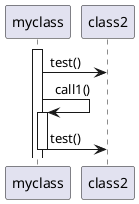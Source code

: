 {
  "sha1": "6guyiwv2ryzx2s030ckddblbixzv6w",
  "insertion": {
    "when": "2024-05-30T20:48:20.954Z",
    "user": "plantuml@gmail.com"
  }
}
@startuml
participant myclass
activate myclass
myclass -> class2: test()
myclass -> myclass: call1()
activate myclass
myclass -> class2: test()
deactivate myclass
@enduml
